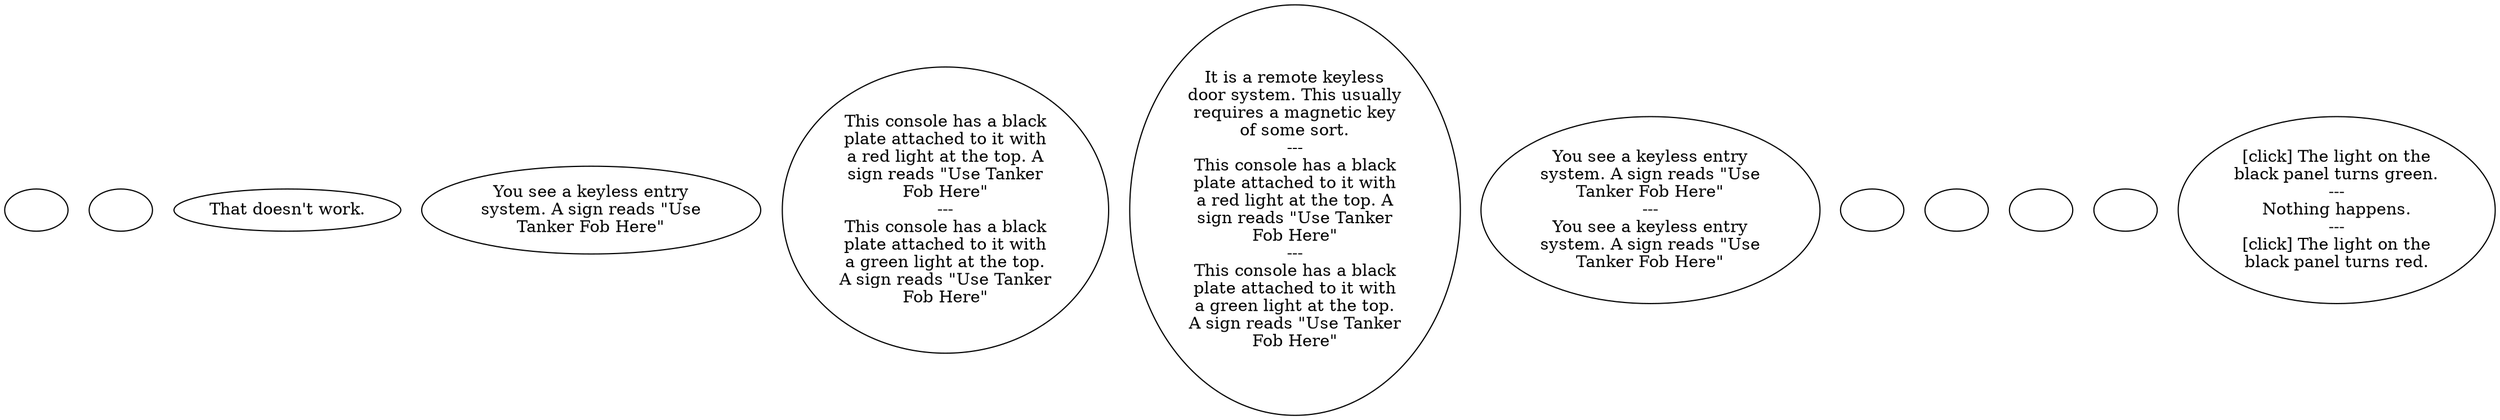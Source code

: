 digraph fsfobter {
  "checkPartyMembersNearDoor" [style=filled       fillcolor="#FFFFFF"       color="#000000"]
  "checkPartyMembersNearDoor" [label=""]
  "start" [style=filled       fillcolor="#FFFFFF"       color="#000000"]
  "start" [label=""]
  "use_p_proc" [style=filled       fillcolor="#FFFFFF"       color="#000000"]
  "use_p_proc" [label="That doesn't work."]
  "look_at_p_proc" [style=filled       fillcolor="#FFFFFF"       color="#000000"]
  "look_at_p_proc" [label="You see a keyless entry\nsystem. A sign reads \"Use\nTanker Fob Here\""]
  "description_p_proc" [style=filled       fillcolor="#FFFFFF"       color="#000000"]
  "description_p_proc" [label="This console has a black\nplate attached to it with\na red light at the top. A\nsign reads \"Use Tanker\nFob Here\"\n---\nThis console has a black\nplate attached to it with\na green light at the top.\nA sign reads \"Use Tanker\nFob Here\""]
  "use_skill_on_p_proc" [style=filled       fillcolor="#FFFFFF"       color="#000000"]
  "use_skill_on_p_proc" [label="It is a remote keyless\ndoor system. This usually\nrequires a magnetic key\nof some sort.\n---\nThis console has a black\nplate attached to it with\na red light at the top. A\nsign reads \"Use Tanker\nFob Here\"\n---\nThis console has a black\nplate attached to it with\na green light at the top.\nA sign reads \"Use Tanker\nFob Here\""]
  "use_obj_on_p_proc" [style=filled       fillcolor="#FFFFFF"       color="#000000"]
  "use_obj_on_p_proc" [label="You see a keyless entry\nsystem. A sign reads \"Use\nTanker Fob Here\"\n---\nYou see a keyless entry\nsystem. A sign reads \"Use\nTanker Fob Here\""]
  "damage_p_proc" [style=filled       fillcolor="#FFFFFF"       color="#000000"]
  "damage_p_proc" [label=""]
  "map_enter_p_proc" [style=filled       fillcolor="#FFFFFF"       color="#000000"]
  "map_enter_p_proc" [label=""]
  "map_update_p_proc" [style=filled       fillcolor="#FFFFFF"       color="#000000"]
  "map_update_p_proc" [label=""]
  "talk_p_proc" [style=filled       fillcolor="#FFFFFF"       color="#000000"]
  "talk_p_proc" [label=""]
  "timed_event_p_proc" [style=filled       fillcolor="#FFFFFF"       color="#000000"]
  "timed_event_p_proc" [label="[click] The light on the\nblack panel turns green.\n---\nNothing happens.\n---\n[click] The light on the\nblack panel turns red."]
}